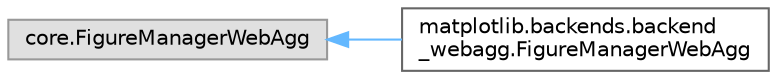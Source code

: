 digraph "Graphical Class Hierarchy"
{
 // LATEX_PDF_SIZE
  bgcolor="transparent";
  edge [fontname=Helvetica,fontsize=10,labelfontname=Helvetica,labelfontsize=10];
  node [fontname=Helvetica,fontsize=10,shape=box,height=0.2,width=0.4];
  rankdir="LR";
  Node0 [id="Node000000",label="core.FigureManagerWebAgg",height=0.2,width=0.4,color="grey60", fillcolor="#E0E0E0", style="filled",tooltip=" "];
  Node0 -> Node1 [id="edge3338_Node000000_Node000001",dir="back",color="steelblue1",style="solid",tooltip=" "];
  Node1 [id="Node000001",label="matplotlib.backends.backend\l_webagg.FigureManagerWebAgg",height=0.2,width=0.4,color="grey40", fillcolor="white", style="filled",URL="$d8/d5d/classmatplotlib_1_1backends_1_1backend__webagg_1_1FigureManagerWebAgg.html",tooltip=" "];
}
